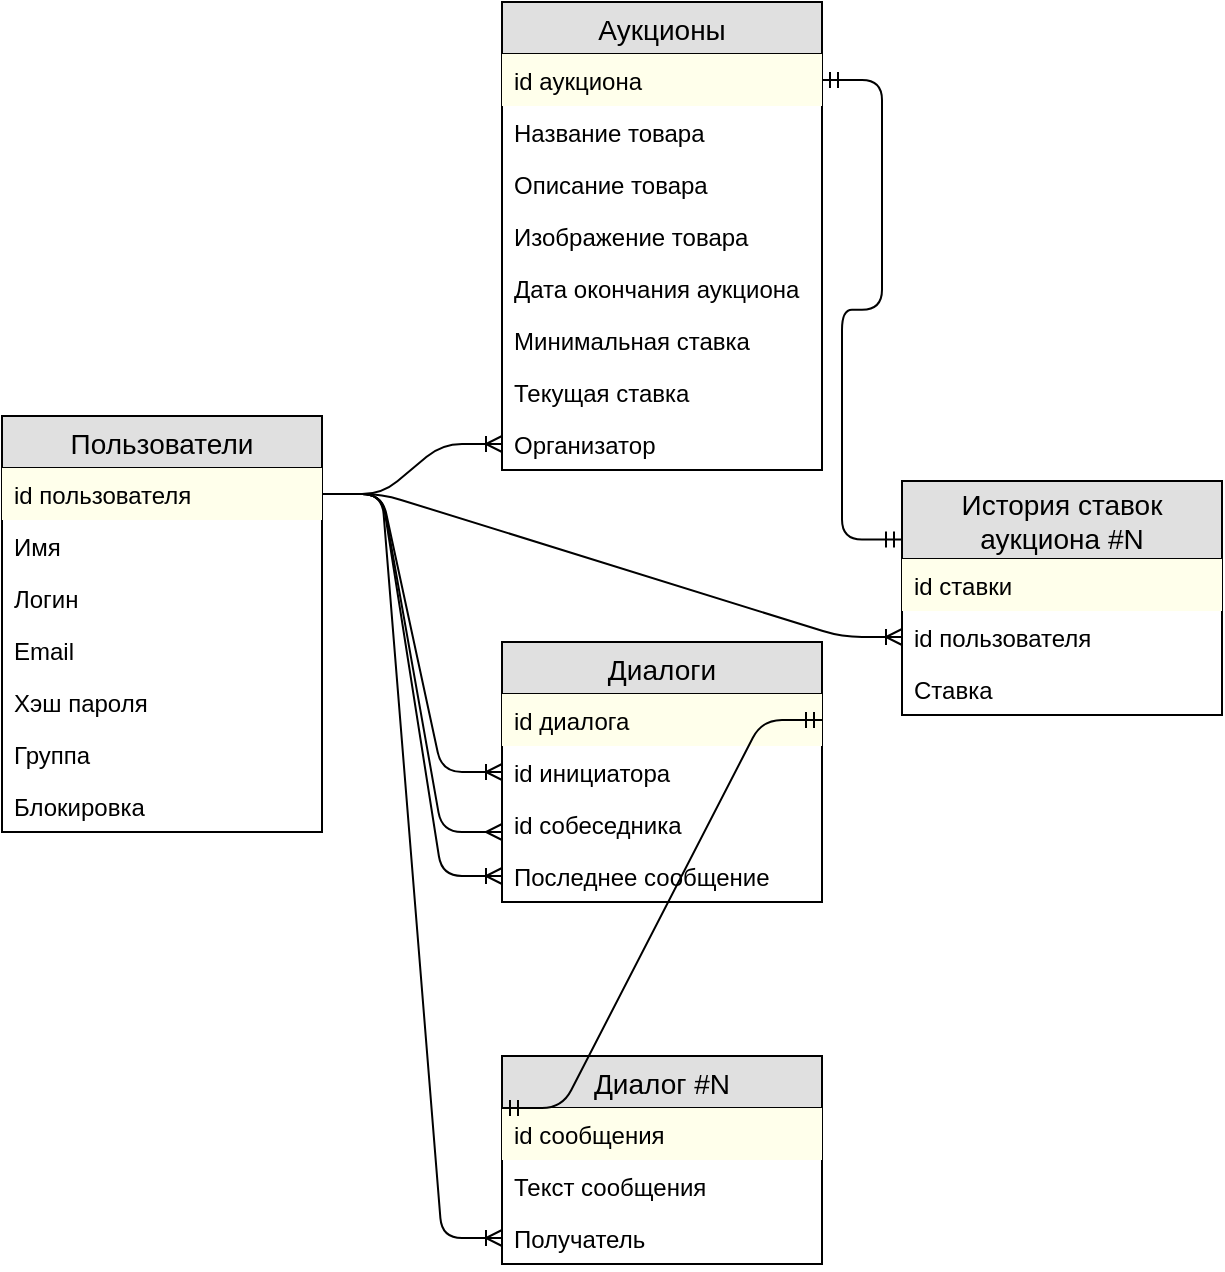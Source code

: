 <mxfile version="10.7.5" type="github"><diagram id="spe9ibWGay3tiWmR8AUw" name="Page-1"><mxGraphModel dx="2274" dy="833" grid="1" gridSize="10" guides="1" tooltips="1" connect="1" arrows="1" fold="1" page="1" pageScale="1" pageWidth="827" pageHeight="1169" math="0" shadow="0"><root><mxCell id="0"/><mxCell id="1" parent="0"/><mxCell id="jKF45xQB71UQ468tf3px-1" value="Пользователи" style="swimlane;fontStyle=0;childLayout=stackLayout;horizontal=1;startSize=26;fillColor=#e0e0e0;horizontalStack=0;resizeParent=1;resizeParentMax=0;resizeLast=0;collapsible=1;marginBottom=0;swimlaneFillColor=#ffffff;align=center;fontSize=14;" parent="1" vertex="1"><mxGeometry x="30" y="432" width="160" height="208" as="geometry"/></mxCell><mxCell id="jKF45xQB71UQ468tf3px-15" value="id пользователя" style="text;strokeColor=none;fillColor=#FFFFEB;spacingLeft=4;spacingRight=4;overflow=hidden;rotatable=0;points=[[0,0.5],[1,0.5]];portConstraint=eastwest;fontSize=12;" parent="jKF45xQB71UQ468tf3px-1" vertex="1"><mxGeometry y="26" width="160" height="26" as="geometry"/></mxCell><mxCell id="jKF45xQB71UQ468tf3px-5" value="Имя" style="text;strokeColor=none;fillColor=none;spacingLeft=4;spacingRight=4;overflow=hidden;rotatable=0;points=[[0,0.5],[1,0.5]];portConstraint=eastwest;fontSize=12;" parent="jKF45xQB71UQ468tf3px-1" vertex="1"><mxGeometry y="52" width="160" height="26" as="geometry"/></mxCell><mxCell id="jKF45xQB71UQ468tf3px-2" value="Логин" style="text;strokeColor=none;fillColor=none;spacingLeft=4;spacingRight=4;overflow=hidden;rotatable=0;points=[[0,0.5],[1,0.5]];portConstraint=eastwest;fontSize=12;" parent="jKF45xQB71UQ468tf3px-1" vertex="1"><mxGeometry y="78" width="160" height="26" as="geometry"/></mxCell><mxCell id="jKF45xQB71UQ468tf3px-3" value="Email" style="text;strokeColor=none;fillColor=none;spacingLeft=4;spacingRight=4;overflow=hidden;rotatable=0;points=[[0,0.5],[1,0.5]];portConstraint=eastwest;fontSize=12;" parent="jKF45xQB71UQ468tf3px-1" vertex="1"><mxGeometry y="104" width="160" height="26" as="geometry"/></mxCell><mxCell id="jKF45xQB71UQ468tf3px-4" value="Хэш пароля" style="text;strokeColor=none;fillColor=none;spacingLeft=4;spacingRight=4;overflow=hidden;rotatable=0;points=[[0,0.5],[1,0.5]];portConstraint=eastwest;fontSize=12;" parent="jKF45xQB71UQ468tf3px-1" vertex="1"><mxGeometry y="130" width="160" height="26" as="geometry"/></mxCell><mxCell id="jKF45xQB71UQ468tf3px-7" value="Группа" style="text;strokeColor=none;fillColor=none;spacingLeft=4;spacingRight=4;overflow=hidden;rotatable=0;points=[[0,0.5],[1,0.5]];portConstraint=eastwest;fontSize=12;" parent="jKF45xQB71UQ468tf3px-1" vertex="1"><mxGeometry y="156" width="160" height="26" as="geometry"/></mxCell><mxCell id="jKF45xQB71UQ468tf3px-6" value="Блокировка" style="text;strokeColor=none;fillColor=none;spacingLeft=4;spacingRight=4;overflow=hidden;rotatable=0;points=[[0,0.5],[1,0.5]];portConstraint=eastwest;fontSize=12;" parent="jKF45xQB71UQ468tf3px-1" vertex="1"><mxGeometry y="182" width="160" height="26" as="geometry"/></mxCell><mxCell id="jKF45xQB71UQ468tf3px-8" value="Диалоги" style="swimlane;fontStyle=0;childLayout=stackLayout;horizontal=1;startSize=26;fillColor=#e0e0e0;horizontalStack=0;resizeParent=1;resizeParentMax=0;resizeLast=0;collapsible=1;marginBottom=0;swimlaneFillColor=#ffffff;align=center;fontSize=14;" parent="1" vertex="1"><mxGeometry x="280" y="545" width="160" height="130" as="geometry"/></mxCell><mxCell id="jKF45xQB71UQ468tf3px-9" value="id диалога" style="text;strokeColor=none;fillColor=#FFFFEB;spacingLeft=4;spacingRight=4;overflow=hidden;rotatable=0;points=[[0,0.5],[1,0.5]];portConstraint=eastwest;fontSize=12;" parent="jKF45xQB71UQ468tf3px-8" vertex="1"><mxGeometry y="26" width="160" height="26" as="geometry"/></mxCell><mxCell id="jKF45xQB71UQ468tf3px-10" value="id инициатора" style="text;strokeColor=none;fillColor=none;spacingLeft=4;spacingRight=4;overflow=hidden;rotatable=0;points=[[0,0.5],[1,0.5]];portConstraint=eastwest;fontSize=12;" parent="jKF45xQB71UQ468tf3px-8" vertex="1"><mxGeometry y="52" width="160" height="26" as="geometry"/></mxCell><mxCell id="2buQh5qgMfqJvpQ6-ZKx-1" value="id собеседника" style="text;strokeColor=none;fillColor=none;spacingLeft=4;spacingRight=4;overflow=hidden;rotatable=0;points=[[0,0.5],[1,0.5]];portConstraint=eastwest;fontSize=12;" parent="jKF45xQB71UQ468tf3px-8" vertex="1"><mxGeometry y="78" width="160" height="26" as="geometry"/></mxCell><mxCell id="jKF45xQB71UQ468tf3px-11" value="Последнее сообщение" style="text;strokeColor=none;fillColor=none;spacingLeft=4;spacingRight=4;overflow=hidden;rotatable=0;points=[[0,0.5],[1,0.5]];portConstraint=eastwest;fontSize=12;" parent="jKF45xQB71UQ468tf3px-8" vertex="1"><mxGeometry y="104" width="160" height="26" as="geometry"/></mxCell><mxCell id="jKF45xQB71UQ468tf3px-16" value="Аукционы" style="swimlane;fontStyle=0;childLayout=stackLayout;horizontal=1;startSize=26;fillColor=#e0e0e0;horizontalStack=0;resizeParent=1;resizeParentMax=0;resizeLast=0;collapsible=1;marginBottom=0;swimlaneFillColor=#ffffff;align=center;fontSize=14;" parent="1" vertex="1"><mxGeometry x="280" y="225" width="160" height="234" as="geometry"/></mxCell><mxCell id="jKF45xQB71UQ468tf3px-17" value="id аукциона" style="text;strokeColor=none;fillColor=#FFFFEB;spacingLeft=4;spacingRight=4;overflow=hidden;rotatable=0;points=[[0,0.5],[1,0.5]];portConstraint=eastwest;fontSize=12;" parent="jKF45xQB71UQ468tf3px-16" vertex="1"><mxGeometry y="26" width="160" height="26" as="geometry"/></mxCell><mxCell id="jKF45xQB71UQ468tf3px-18" value="Название товара" style="text;strokeColor=none;fillColor=none;spacingLeft=4;spacingRight=4;overflow=hidden;rotatable=0;points=[[0,0.5],[1,0.5]];portConstraint=eastwest;fontSize=12;" parent="jKF45xQB71UQ468tf3px-16" vertex="1"><mxGeometry y="52" width="160" height="26" as="geometry"/></mxCell><mxCell id="jKF45xQB71UQ468tf3px-19" value="Описание товара" style="text;strokeColor=none;fillColor=none;spacingLeft=4;spacingRight=4;overflow=hidden;rotatable=0;points=[[0,0.5],[1,0.5]];portConstraint=eastwest;fontSize=12;" parent="jKF45xQB71UQ468tf3px-16" vertex="1"><mxGeometry y="78" width="160" height="26" as="geometry"/></mxCell><mxCell id="jKF45xQB71UQ468tf3px-20" value="Изображение товара" style="text;strokeColor=none;fillColor=none;spacingLeft=4;spacingRight=4;overflow=hidden;rotatable=0;points=[[0,0.5],[1,0.5]];portConstraint=eastwest;fontSize=12;" parent="jKF45xQB71UQ468tf3px-16" vertex="1"><mxGeometry y="104" width="160" height="26" as="geometry"/></mxCell><mxCell id="jKF45xQB71UQ468tf3px-21" value="Дата окончания аукциона" style="text;strokeColor=none;fillColor=none;spacingLeft=4;spacingRight=4;overflow=hidden;rotatable=0;points=[[0,0.5],[1,0.5]];portConstraint=eastwest;fontSize=12;" parent="jKF45xQB71UQ468tf3px-16" vertex="1"><mxGeometry y="130" width="160" height="26" as="geometry"/></mxCell><mxCell id="jKF45xQB71UQ468tf3px-22" value="Минимальная ставка" style="text;strokeColor=none;fillColor=none;spacingLeft=4;spacingRight=4;overflow=hidden;rotatable=0;points=[[0,0.5],[1,0.5]];portConstraint=eastwest;fontSize=12;" parent="jKF45xQB71UQ468tf3px-16" vertex="1"><mxGeometry y="156" width="160" height="26" as="geometry"/></mxCell><mxCell id="jKF45xQB71UQ468tf3px-24" value="Текущая ставка" style="text;strokeColor=none;fillColor=none;spacingLeft=4;spacingRight=4;overflow=hidden;rotatable=0;points=[[0,0.5],[1,0.5]];portConstraint=eastwest;fontSize=12;" parent="jKF45xQB71UQ468tf3px-16" vertex="1"><mxGeometry y="182" width="160" height="26" as="geometry"/></mxCell><mxCell id="jKF45xQB71UQ468tf3px-23" value="Организатор" style="text;strokeColor=none;fillColor=none;spacingLeft=4;spacingRight=4;overflow=hidden;rotatable=0;points=[[0,0.5],[1,0.5]];portConstraint=eastwest;fontSize=12;" parent="jKF45xQB71UQ468tf3px-16" vertex="1"><mxGeometry y="208" width="160" height="26" as="geometry"/></mxCell><mxCell id="jKF45xQB71UQ468tf3px-25" value="Диалог #N" style="swimlane;fontStyle=0;childLayout=stackLayout;horizontal=1;startSize=26;fillColor=#e0e0e0;horizontalStack=0;resizeParent=1;resizeParentMax=0;resizeLast=0;collapsible=1;marginBottom=0;swimlaneFillColor=#ffffff;align=center;fontSize=14;" parent="1" vertex="1"><mxGeometry x="280" y="752" width="160" height="104" as="geometry"/></mxCell><mxCell id="jKF45xQB71UQ468tf3px-26" value="id сообщения" style="text;strokeColor=none;fillColor=#FFFFEB;spacingLeft=4;spacingRight=4;overflow=hidden;rotatable=0;points=[[0,0.5],[1,0.5]];portConstraint=eastwest;fontSize=12;" parent="jKF45xQB71UQ468tf3px-25" vertex="1"><mxGeometry y="26" width="160" height="26" as="geometry"/></mxCell><mxCell id="jKF45xQB71UQ468tf3px-27" value="Текст сообщения" style="text;strokeColor=none;fillColor=none;spacingLeft=4;spacingRight=4;overflow=hidden;rotatable=0;points=[[0,0.5],[1,0.5]];portConstraint=eastwest;fontSize=12;" parent="jKF45xQB71UQ468tf3px-25" vertex="1"><mxGeometry y="52" width="160" height="26" as="geometry"/></mxCell><mxCell id="jKF45xQB71UQ468tf3px-28" value="Получатель" style="text;strokeColor=none;fillColor=none;spacingLeft=4;spacingRight=4;overflow=hidden;rotatable=0;points=[[0,0.5],[1,0.5]];portConstraint=eastwest;fontSize=12;" parent="jKF45xQB71UQ468tf3px-25" vertex="1"><mxGeometry y="78" width="160" height="26" as="geometry"/></mxCell><mxCell id="jKF45xQB71UQ468tf3px-33" value="История ставок&#10;аукциона #N" style="swimlane;fontStyle=0;childLayout=stackLayout;horizontal=1;startSize=39;fillColor=#e0e0e0;horizontalStack=0;resizeParent=1;resizeParentMax=0;resizeLast=0;collapsible=1;marginBottom=0;swimlaneFillColor=#ffffff;align=center;fontSize=14;" parent="1" vertex="1"><mxGeometry x="480" y="464.5" width="160" height="117" as="geometry"/></mxCell><mxCell id="jKF45xQB71UQ468tf3px-34" value="id ставки" style="text;strokeColor=none;fillColor=#FFFFEB;spacingLeft=4;spacingRight=4;overflow=hidden;rotatable=0;points=[[0,0.5],[1,0.5]];portConstraint=eastwest;fontSize=12;" parent="jKF45xQB71UQ468tf3px-33" vertex="1"><mxGeometry y="39" width="160" height="26" as="geometry"/></mxCell><mxCell id="jKF45xQB71UQ468tf3px-35" value="id пользователя" style="text;strokeColor=none;fillColor=none;spacingLeft=4;spacingRight=4;overflow=hidden;rotatable=0;points=[[0,0.5],[1,0.5]];portConstraint=eastwest;fontSize=12;" parent="jKF45xQB71UQ468tf3px-33" vertex="1"><mxGeometry y="65" width="160" height="26" as="geometry"/></mxCell><mxCell id="jKF45xQB71UQ468tf3px-36" value="Ставка" style="text;strokeColor=none;fillColor=none;spacingLeft=4;spacingRight=4;overflow=hidden;rotatable=0;points=[[0,0.5],[1,0.5]];portConstraint=eastwest;fontSize=12;" parent="jKF45xQB71UQ468tf3px-33" vertex="1"><mxGeometry y="91" width="160" height="26" as="geometry"/></mxCell><mxCell id="nJ7XwaffrSPxEQ3L3LLL-1" value="" style="edgeStyle=entityRelationEdgeStyle;fontSize=12;html=1;endArrow=ERmandOne;startArrow=ERmandOne;exitX=1;exitY=0.5;exitDx=0;exitDy=0;entryX=0;entryY=0.25;entryDx=0;entryDy=0;" parent="1" source="jKF45xQB71UQ468tf3px-9" target="jKF45xQB71UQ468tf3px-25" edge="1"><mxGeometry width="100" height="100" relative="1" as="geometry"><mxPoint x="520" y="700" as="sourcePoint"/><mxPoint x="620" y="600" as="targetPoint"/></mxGeometry></mxCell><mxCell id="nJ7XwaffrSPxEQ3L3LLL-3" value="" style="edgeStyle=entityRelationEdgeStyle;fontSize=12;html=1;endArrow=ERmandOne;startArrow=ERmandOne;exitX=1;exitY=0.5;exitDx=0;exitDy=0;entryX=0;entryY=0.25;entryDx=0;entryDy=0;" parent="1" source="jKF45xQB71UQ468tf3px-17" target="jKF45xQB71UQ468tf3px-33" edge="1"><mxGeometry width="100" height="100" relative="1" as="geometry"><mxPoint x="500" y="480" as="sourcePoint"/><mxPoint x="600" y="380" as="targetPoint"/></mxGeometry></mxCell><mxCell id="nJ7XwaffrSPxEQ3L3LLL-4" value="" style="edgeStyle=entityRelationEdgeStyle;fontSize=12;html=1;endArrow=ERoneToMany;exitX=1;exitY=0.5;exitDx=0;exitDy=0;entryX=0;entryY=0.5;entryDx=0;entryDy=0;" parent="1" source="jKF45xQB71UQ468tf3px-15" target="jKF45xQB71UQ468tf3px-23" edge="1"><mxGeometry width="100" height="100" relative="1" as="geometry"><mxPoint x="40" y="770" as="sourcePoint"/><mxPoint x="140" y="670" as="targetPoint"/></mxGeometry></mxCell><mxCell id="nJ7XwaffrSPxEQ3L3LLL-5" value="" style="edgeStyle=entityRelationEdgeStyle;fontSize=12;html=1;endArrow=ERoneToMany;exitX=1;exitY=0.5;exitDx=0;exitDy=0;entryX=0;entryY=0.5;entryDx=0;entryDy=0;" parent="1" source="jKF45xQB71UQ468tf3px-15" target="jKF45xQB71UQ468tf3px-10" edge="1"><mxGeometry width="100" height="100" relative="1" as="geometry"><mxPoint x="89.833" y="600.667" as="sourcePoint"/><mxPoint x="169.833" y="783.167" as="targetPoint"/></mxGeometry></mxCell><mxCell id="nJ7XwaffrSPxEQ3L3LLL-6" value="" style="edgeStyle=entityRelationEdgeStyle;fontSize=12;html=1;endArrow=ERoneToMany;exitX=1;exitY=0.5;exitDx=0;exitDy=0;entryX=0;entryY=0.5;entryDx=0;entryDy=0;" parent="1" source="jKF45xQB71UQ468tf3px-15" target="jKF45xQB71UQ468tf3px-11" edge="1"><mxGeometry width="100" height="100" relative="1" as="geometry"><mxPoint x="39.833" y="650.167" as="sourcePoint"/><mxPoint x="119.833" y="832.667" as="targetPoint"/></mxGeometry></mxCell><mxCell id="nJ7XwaffrSPxEQ3L3LLL-7" value="" style="edgeStyle=entityRelationEdgeStyle;fontSize=12;html=1;endArrow=ERoneToMany;exitX=1;exitY=0.5;exitDx=0;exitDy=0;entryX=0;entryY=0.5;entryDx=0;entryDy=0;" parent="1" source="jKF45xQB71UQ468tf3px-15" target="jKF45xQB71UQ468tf3px-35" edge="1"><mxGeometry width="100" height="100" relative="1" as="geometry"><mxPoint x="179.833" y="678.667" as="sourcePoint"/><mxPoint x="259.833" y="887" as="targetPoint"/></mxGeometry></mxCell><mxCell id="nJ7XwaffrSPxEQ3L3LLL-8" value="" style="edgeStyle=entityRelationEdgeStyle;fontSize=12;html=1;endArrow=ERoneToMany;exitX=1;exitY=0.5;exitDx=0;exitDy=0;entryX=0;entryY=0.5;entryDx=0;entryDy=0;" parent="1" source="jKF45xQB71UQ468tf3px-15" target="jKF45xQB71UQ468tf3px-28" edge="1"><mxGeometry width="100" height="100" relative="1" as="geometry"><mxPoint x="89.833" y="736.667" as="sourcePoint"/><mxPoint x="389.833" y="803.333" as="targetPoint"/></mxGeometry></mxCell><mxCell id="PR8ihd4K7UKtFWAMVzRt-1" value="" style="edgeStyle=entityRelationEdgeStyle;fontSize=12;html=1;endArrow=ERmany;exitX=1;exitY=0.5;exitDx=0;exitDy=0;entryX=0;entryY=0.654;entryDx=0;entryDy=0;entryPerimeter=0;" edge="1" parent="1" source="jKF45xQB71UQ468tf3px-15" target="2buQh5qgMfqJvpQ6-ZKx-1"><mxGeometry width="100" height="100" relative="1" as="geometry"><mxPoint x="60" y="790" as="sourcePoint"/><mxPoint x="160" y="690" as="targetPoint"/></mxGeometry></mxCell></root></mxGraphModel></diagram></mxfile>